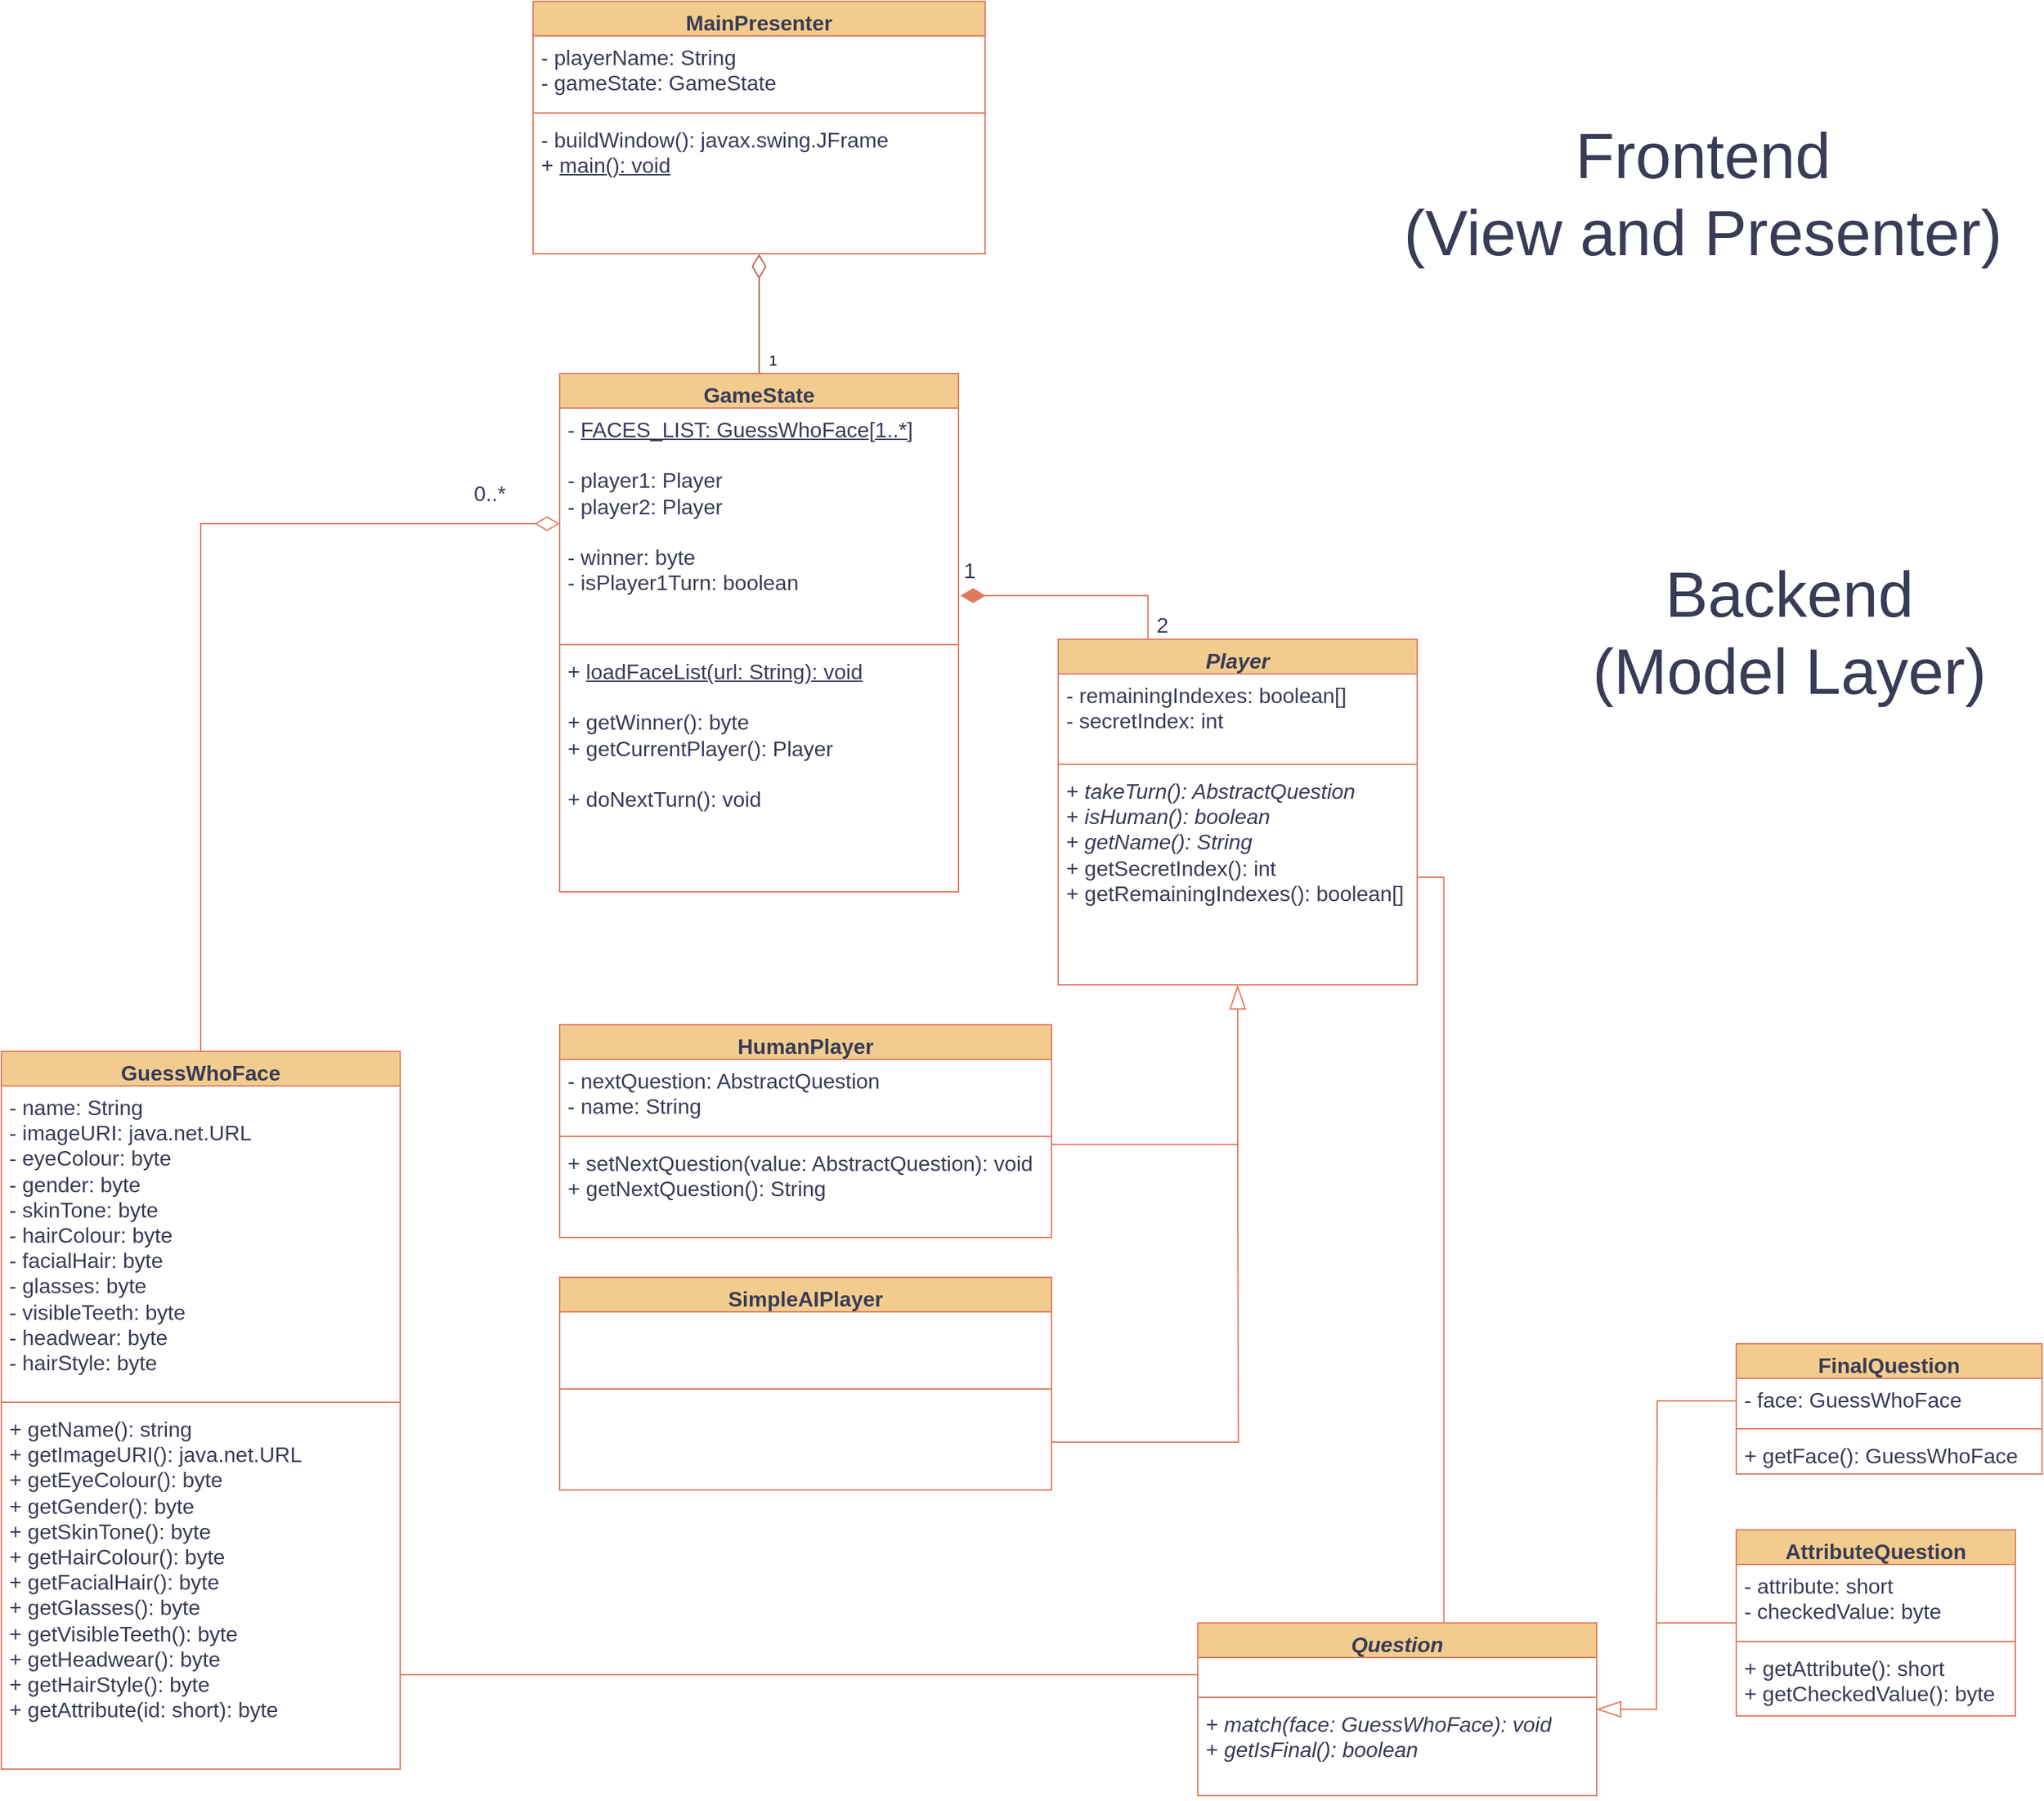 <mxfile version="22.1.11" type="github">
  <diagram id="C5RBs43oDa-KdzZeNtuy" name="Page-1">
    <mxGraphModel dx="1793" dy="933" grid="1" gridSize="10" guides="1" tooltips="1" connect="1" arrows="1" fold="1" page="1" pageScale="1" pageWidth="1600" pageHeight="1200" math="0" shadow="0">
      <root>
        <mxCell id="WIyWlLk6GJQsqaUBKTNV-0" />
        <mxCell id="WIyWlLk6GJQsqaUBKTNV-1" parent="WIyWlLk6GJQsqaUBKTNV-0" />
        <mxCell id="VDGNccXba5nJFPeWjKIG-40" style="edgeStyle=orthogonalEdgeStyle;rounded=0;orthogonalLoop=1;jettySize=auto;html=1;exitX=0.5;exitY=0;exitDx=0;exitDy=0;entryX=0;entryY=0.5;entryDx=0;entryDy=0;endArrow=diamondThin;endFill=0;endSize=16;fontSize=16;labelBackgroundColor=none;strokeColor=#E07A5F;fontColor=default;" parent="WIyWlLk6GJQsqaUBKTNV-1" source="VDGNccXba5nJFPeWjKIG-4" target="VDGNccXba5nJFPeWjKIG-21" edge="1">
          <mxGeometry relative="1" as="geometry" />
        </mxCell>
        <mxCell id="VDGNccXba5nJFPeWjKIG-41" value="0..*" style="edgeLabel;html=1;align=center;verticalAlign=middle;resizable=0;points=[];fontSize=16;labelBackgroundColor=none;fontColor=#393C56;" parent="VDGNccXba5nJFPeWjKIG-40" vertex="1" connectable="0">
          <mxGeometry x="0.841" y="-5" relative="1" as="geometry">
            <mxPoint y="-28" as="offset" />
          </mxGeometry>
        </mxCell>
        <mxCell id="VDGNccXba5nJFPeWjKIG-4" value="GuessWhoFace" style="swimlane;fontStyle=1;align=center;verticalAlign=top;childLayout=stackLayout;horizontal=1;startSize=26;horizontalStack=0;resizeParent=1;resizeParentMax=0;resizeLast=0;collapsible=1;marginBottom=0;whiteSpace=wrap;html=1;fontSize=16;labelBackgroundColor=none;fillColor=#F2CC8F;strokeColor=#E07A5F;fontColor=#393C56;" parent="WIyWlLk6GJQsqaUBKTNV-1" vertex="1">
          <mxGeometry x="50" y="1760" width="300" height="540" as="geometry" />
        </mxCell>
        <mxCell id="VDGNccXba5nJFPeWjKIG-5" value="&lt;div style=&quot;font-size: 16px;&quot;&gt;- name: String&lt;/div&gt;&lt;div style=&quot;font-size: 16px;&quot;&gt;- imageURI: java.net.URL&lt;br style=&quot;font-size: 16px;&quot;&gt;&lt;/div&gt;&lt;div style=&quot;font-size: 16px;&quot;&gt;- eyeColour: byte&lt;/div&gt;&lt;div style=&quot;font-size: 16px;&quot;&gt;- gender: byte&lt;br style=&quot;font-size: 16px;&quot;&gt;&lt;/div&gt;&lt;div style=&quot;font-size: 16px;&quot;&gt;- skinTone: byte&lt;/div&gt;&lt;div style=&quot;font-size: 16px;&quot;&gt;- hairColour: byte&lt;/div&gt;&lt;div style=&quot;font-size: 16px;&quot;&gt;- facialHair: byte&lt;/div&gt;&lt;div style=&quot;font-size: 16px;&quot;&gt;- glasses: byte&lt;/div&gt;&lt;div style=&quot;font-size: 16px;&quot;&gt;- visibleTeeth: byte&lt;/div&gt;&lt;div style=&quot;font-size: 16px;&quot;&gt;- headwear: byte&lt;br style=&quot;font-size: 16px;&quot;&gt;- hairStyle: byte&lt;br style=&quot;font-size: 16px;&quot;&gt;&lt;/div&gt;" style="text;strokeColor=none;fillColor=none;align=left;verticalAlign=top;spacingLeft=4;spacingRight=4;overflow=hidden;rotatable=0;points=[[0,0.5],[1,0.5]];portConstraint=eastwest;whiteSpace=wrap;html=1;fontSize=16;labelBackgroundColor=none;fontColor=#393C56;" parent="VDGNccXba5nJFPeWjKIG-4" vertex="1">
          <mxGeometry y="26" width="300" height="234" as="geometry" />
        </mxCell>
        <mxCell id="VDGNccXba5nJFPeWjKIG-6" value="" style="line;strokeWidth=1;fillColor=none;align=left;verticalAlign=middle;spacingTop=-1;spacingLeft=3;spacingRight=3;rotatable=0;labelPosition=right;points=[];portConstraint=eastwest;strokeColor=#E07A5F;fontSize=16;labelBackgroundColor=none;fontColor=#393C56;" parent="VDGNccXba5nJFPeWjKIG-4" vertex="1">
          <mxGeometry y="260" width="300" height="8" as="geometry" />
        </mxCell>
        <mxCell id="VDGNccXba5nJFPeWjKIG-7" value="+ getName(): string&lt;br&gt;+ getImageURI(): java.net.URL&lt;br&gt;+ getEyeColour(): byte&lt;br style=&quot;font-size: 16px;&quot;&gt;+ getGender(): byte&lt;br style=&quot;font-size: 16px;&quot;&gt;&lt;div style=&quot;font-size: 16px;&quot;&gt;+ getSkinTone(): byte&lt;/div&gt;&lt;div style=&quot;font-size: 16px;&quot;&gt;+ getHairColour(): byte&lt;/div&gt;&lt;div style=&quot;font-size: 16px;&quot;&gt;+ getFacialHair(): byte&lt;/div&gt;&lt;div style=&quot;font-size: 16px;&quot;&gt;+ getGlasses(): byte&lt;/div&gt;&lt;div style=&quot;font-size: 16px;&quot;&gt;+ getVisibleTeeth(): byte&lt;/div&gt;&lt;div style=&quot;font-size: 16px;&quot;&gt;+ getHeadwear(): byte&lt;/div&gt;&lt;div style=&quot;font-size: 16px;&quot;&gt;+ getHairStyle(): byte&lt;/div&gt;&lt;div style=&quot;font-size: 16px;&quot;&gt;+ getAttribute(id: short): byte&lt;br style=&quot;font-size: 16px;&quot;&gt;&lt;/div&gt;" style="text;strokeColor=none;fillColor=none;align=left;verticalAlign=top;spacingLeft=4;spacingRight=4;overflow=hidden;rotatable=0;points=[[0,0.5],[1,0.5]];portConstraint=eastwest;whiteSpace=wrap;html=1;fontSize=16;labelBackgroundColor=none;fontColor=#393C56;" parent="VDGNccXba5nJFPeWjKIG-4" vertex="1">
          <mxGeometry y="268" width="300" height="272" as="geometry" />
        </mxCell>
        <mxCell id="VDGNccXba5nJFPeWjKIG-8" value="&lt;i style=&quot;font-size: 16px;&quot;&gt;Player&lt;/i&gt;" style="swimlane;fontStyle=1;align=center;verticalAlign=top;childLayout=stackLayout;horizontal=1;startSize=26;horizontalStack=0;resizeParent=1;resizeParentMax=0;resizeLast=0;collapsible=1;marginBottom=0;whiteSpace=wrap;html=1;fontSize=16;labelBackgroundColor=none;fillColor=#F2CC8F;strokeColor=#E07A5F;fontColor=#393C56;" parent="WIyWlLk6GJQsqaUBKTNV-1" vertex="1">
          <mxGeometry x="845" y="1450" width="270" height="260" as="geometry" />
        </mxCell>
        <mxCell id="VDGNccXba5nJFPeWjKIG-9" value="&lt;div style=&quot;font-size: 16px;&quot;&gt;- remainingIndexes: boolean[]&lt;/div&gt;&lt;div style=&quot;font-size: 16px;&quot;&gt;- secretIndex: int&lt;br style=&quot;font-size: 16px;&quot;&gt;&lt;/div&gt;" style="text;strokeColor=none;fillColor=none;align=left;verticalAlign=top;spacingLeft=4;spacingRight=4;overflow=hidden;rotatable=0;points=[[0,0.5],[1,0.5]];portConstraint=eastwest;whiteSpace=wrap;html=1;fontSize=16;labelBackgroundColor=none;fontColor=#393C56;" parent="VDGNccXba5nJFPeWjKIG-8" vertex="1">
          <mxGeometry y="26" width="270" height="64" as="geometry" />
        </mxCell>
        <mxCell id="VDGNccXba5nJFPeWjKIG-10" value="" style="line;strokeWidth=1;fillColor=none;align=left;verticalAlign=middle;spacingTop=-1;spacingLeft=3;spacingRight=3;rotatable=0;labelPosition=right;points=[];portConstraint=eastwest;strokeColor=#E07A5F;fontSize=16;labelBackgroundColor=none;fontColor=#393C56;" parent="VDGNccXba5nJFPeWjKIG-8" vertex="1">
          <mxGeometry y="90" width="270" height="8" as="geometry" />
        </mxCell>
        <mxCell id="VDGNccXba5nJFPeWjKIG-11" value="&lt;div style=&quot;font-size: 16px;&quot;&gt;+ &lt;i style=&quot;font-size: 16px;&quot;&gt;takeTurn(): AbstractQuestion&lt;br style=&quot;font-size: 16px;&quot;&gt;&lt;/i&gt;&lt;/div&gt;&lt;div style=&quot;font-size: 16px;&quot;&gt;+ &lt;i style=&quot;font-size: 16px;&quot;&gt;isHuman(): boolean&lt;/i&gt;&lt;br style=&quot;font-size: 16px;&quot;&gt;&lt;/div&gt;&lt;div style=&quot;font-size: 16px;&quot;&gt;&lt;span style=&quot;font-size: 16px;&quot;&gt;+ &lt;i&gt;getName(): String&lt;/i&gt;&lt;/span&gt;&lt;/div&gt;&lt;div style=&quot;font-size: 16px;&quot;&gt;+ getSecretIndex(): int&lt;br style=&quot;font-size: 16px;&quot;&gt;&lt;/div&gt;&lt;div style=&quot;font-size: 16px;&quot;&gt;+ getRemainingIndexes(): boolean[]&lt;/div&gt;" style="text;strokeColor=none;fillColor=none;align=left;verticalAlign=top;spacingLeft=4;spacingRight=4;overflow=hidden;rotatable=0;points=[[0,0.5],[1,0.5]];portConstraint=eastwest;whiteSpace=wrap;html=1;fontSize=16;labelBackgroundColor=none;fontColor=#393C56;" parent="VDGNccXba5nJFPeWjKIG-8" vertex="1">
          <mxGeometry y="98" width="270" height="162" as="geometry" />
        </mxCell>
        <mxCell id="VDGNccXba5nJFPeWjKIG-20" value="GameState" style="swimlane;fontStyle=1;align=center;verticalAlign=top;childLayout=stackLayout;horizontal=1;startSize=26;horizontalStack=0;resizeParent=1;resizeParentMax=0;resizeLast=0;collapsible=1;marginBottom=0;whiteSpace=wrap;html=1;fontSize=16;labelBackgroundColor=none;fillColor=#F2CC8F;strokeColor=#E07A5F;fontColor=#393C56;" parent="WIyWlLk6GJQsqaUBKTNV-1" vertex="1">
          <mxGeometry x="470" y="1250" width="300" height="390" as="geometry" />
        </mxCell>
        <mxCell id="VDGNccXba5nJFPeWjKIG-21" value="&lt;div style=&quot;font-size: 16px;&quot;&gt;&lt;span style=&quot;font-size: 16px;&quot;&gt;- &lt;/span&gt;&lt;u style=&quot;font-size: 16px;&quot;&gt;FACES_LIST: GuessWhoFace[1..*]&lt;/u&gt;&lt;br style=&quot;font-size: 16px;&quot;&gt;&lt;/div&gt;&lt;div style=&quot;font-size: 16px;&quot;&gt;&lt;br style=&quot;font-size: 16px;&quot;&gt;- player1: Player&lt;/div&gt;&lt;div style=&quot;font-size: 16px;&quot;&gt;- player2: Player&lt;/div&gt;&lt;div style=&quot;font-size: 16px;&quot;&gt;&lt;br style=&quot;font-size: 16px;&quot;&gt;&lt;/div&gt;&lt;div style=&quot;font-size: 16px;&quot;&gt;- winner: byte&lt;/div&gt;&lt;div style=&quot;font-size: 16px;&quot;&gt;- isPlayer1Turn: boolean&lt;br style=&quot;font-size: 16px;&quot;&gt;&lt;/div&gt;&lt;div style=&quot;font-size: 16px;&quot;&gt;&lt;br style=&quot;font-size: 16px;&quot;&gt;&lt;/div&gt;" style="text;strokeColor=none;fillColor=none;align=left;verticalAlign=top;spacingLeft=4;spacingRight=4;overflow=hidden;rotatable=0;points=[[0,0.5],[1,0.5]];portConstraint=eastwest;whiteSpace=wrap;html=1;fontSize=16;labelBackgroundColor=none;fontColor=#393C56;" parent="VDGNccXba5nJFPeWjKIG-20" vertex="1">
          <mxGeometry y="26" width="300" height="174" as="geometry" />
        </mxCell>
        <mxCell id="VDGNccXba5nJFPeWjKIG-22" value="" style="line;strokeWidth=1;fillColor=none;align=left;verticalAlign=middle;spacingTop=-1;spacingLeft=3;spacingRight=3;rotatable=0;labelPosition=right;points=[];portConstraint=eastwest;strokeColor=#E07A5F;fontSize=16;labelBackgroundColor=none;fontColor=#393C56;" parent="VDGNccXba5nJFPeWjKIG-20" vertex="1">
          <mxGeometry y="200" width="300" height="8" as="geometry" />
        </mxCell>
        <mxCell id="VDGNccXba5nJFPeWjKIG-23" value="&lt;div style=&quot;font-size: 16px;&quot;&gt;+ &lt;u&gt;loadFaceList(url: String): void&lt;/u&gt;&lt;/div&gt;&lt;div style=&quot;font-size: 16px;&quot;&gt;&lt;br&gt;&lt;/div&gt;&lt;div style=&quot;font-size: 16px;&quot;&gt;+ getWinner(): byte&lt;br style=&quot;font-size: 16px;&quot;&gt;&lt;/div&gt;&lt;div style=&quot;font-size: 16px;&quot;&gt;+ getCurrentPlayer(): Player&lt;/div&gt;&lt;div style=&quot;font-size: 16px;&quot;&gt;&lt;br&gt;&lt;/div&gt;&lt;div style=&quot;font-size: 16px;&quot;&gt;+ doNextTurn(): void&lt;/div&gt;" style="text;strokeColor=none;fillColor=none;align=left;verticalAlign=top;spacingLeft=4;spacingRight=4;overflow=hidden;rotatable=0;points=[[0,0.5],[1,0.5]];portConstraint=eastwest;whiteSpace=wrap;html=1;fontSize=16;labelBackgroundColor=none;fontColor=#393C56;" parent="VDGNccXba5nJFPeWjKIG-20" vertex="1">
          <mxGeometry y="208" width="300" height="182" as="geometry" />
        </mxCell>
        <mxCell id="VDGNccXba5nJFPeWjKIG-26" style="edgeStyle=orthogonalEdgeStyle;rounded=0;orthogonalLoop=1;jettySize=auto;html=1;exitX=0.25;exitY=0;exitDx=0;exitDy=0;entryX=1.005;entryY=0.811;entryDx=0;entryDy=0;entryPerimeter=0;endArrow=diamondThin;endFill=1;endSize=16;fontSize=16;labelBackgroundColor=none;strokeColor=#E07A5F;fontColor=default;" parent="WIyWlLk6GJQsqaUBKTNV-1" source="VDGNccXba5nJFPeWjKIG-8" target="VDGNccXba5nJFPeWjKIG-21" edge="1">
          <mxGeometry relative="1" as="geometry" />
        </mxCell>
        <mxCell id="VDGNccXba5nJFPeWjKIG-29" value="2" style="edgeLabel;html=1;align=center;verticalAlign=middle;resizable=0;points=[];fontSize=16;labelBackgroundColor=none;fontColor=#393C56;" parent="VDGNccXba5nJFPeWjKIG-26" vertex="1" connectable="0">
          <mxGeometry x="-0.898" relative="1" as="geometry">
            <mxPoint x="10" y="-2" as="offset" />
          </mxGeometry>
        </mxCell>
        <mxCell id="VDGNccXba5nJFPeWjKIG-30" value="1" style="edgeLabel;html=1;align=center;verticalAlign=middle;resizable=0;points=[];fontSize=16;labelBackgroundColor=none;fontColor=#393C56;" parent="VDGNccXba5nJFPeWjKIG-26" vertex="1" connectable="0">
          <mxGeometry x="0.685" relative="1" as="geometry">
            <mxPoint x="-21" y="-19" as="offset" />
          </mxGeometry>
        </mxCell>
        <mxCell id="gHJoVWR5GQ0I11jGbw9j-1" value="FinalQuestion" style="swimlane;fontStyle=1;align=center;verticalAlign=top;childLayout=stackLayout;horizontal=1;startSize=26;horizontalStack=0;resizeParent=1;resizeParentMax=0;resizeLast=0;collapsible=1;marginBottom=0;whiteSpace=wrap;html=1;fontSize=16;labelBackgroundColor=none;fillColor=#F2CC8F;strokeColor=#E07A5F;fontColor=#393C56;" parent="WIyWlLk6GJQsqaUBKTNV-1" vertex="1">
          <mxGeometry x="1355" y="1980" width="230" height="98" as="geometry" />
        </mxCell>
        <mxCell id="TqS85Ye_2QQ5a4Mt3u80-26" style="edgeStyle=orthogonalEdgeStyle;rounded=0;orthogonalLoop=1;jettySize=auto;html=1;exitX=0;exitY=0.5;exitDx=0;exitDy=0;strokeColor=#E07A5F;fontSize=12;fontColor=#393C56;startSize=8;endSize=8;fillColor=#F2CC8F;endArrow=none;endFill=0;" parent="gHJoVWR5GQ0I11jGbw9j-1" source="gHJoVWR5GQ0I11jGbw9j-2" edge="1">
          <mxGeometry relative="1" as="geometry">
            <mxPoint x="-60" y="210" as="targetPoint" />
          </mxGeometry>
        </mxCell>
        <mxCell id="gHJoVWR5GQ0I11jGbw9j-2" value="- face: GuessWhoFace" style="text;strokeColor=none;fillColor=none;align=left;verticalAlign=top;spacingLeft=4;spacingRight=4;overflow=hidden;rotatable=0;points=[[0,0.5],[1,0.5]];portConstraint=eastwest;whiteSpace=wrap;html=1;fontSize=16;labelBackgroundColor=none;fontColor=#393C56;" parent="gHJoVWR5GQ0I11jGbw9j-1" vertex="1">
          <mxGeometry y="26" width="230" height="34" as="geometry" />
        </mxCell>
        <mxCell id="gHJoVWR5GQ0I11jGbw9j-3" value="" style="line;strokeWidth=1;fillColor=none;align=left;verticalAlign=middle;spacingTop=-1;spacingLeft=3;spacingRight=3;rotatable=0;labelPosition=right;points=[];portConstraint=eastwest;strokeColor=#E07A5F;fontSize=16;labelBackgroundColor=none;fontColor=#393C56;" parent="gHJoVWR5GQ0I11jGbw9j-1" vertex="1">
          <mxGeometry y="60" width="230" height="8" as="geometry" />
        </mxCell>
        <mxCell id="gHJoVWR5GQ0I11jGbw9j-4" value="+ getFace(): GuessWhoFace" style="text;strokeColor=none;fillColor=none;align=left;verticalAlign=top;spacingLeft=4;spacingRight=4;overflow=hidden;rotatable=0;points=[[0,0.5],[1,0.5]];portConstraint=eastwest;whiteSpace=wrap;html=1;fontSize=16;labelBackgroundColor=none;fontColor=#393C56;" parent="gHJoVWR5GQ0I11jGbw9j-1" vertex="1">
          <mxGeometry y="68" width="230" height="30" as="geometry" />
        </mxCell>
        <mxCell id="TqS85Ye_2QQ5a4Mt3u80-25" style="edgeStyle=orthogonalEdgeStyle;rounded=0;orthogonalLoop=1;jettySize=auto;html=1;exitX=0;exitY=0.5;exitDx=0;exitDy=0;entryX=1;entryY=0.5;entryDx=0;entryDy=0;strokeColor=#E07A5F;fontSize=12;fontColor=#393C56;startSize=8;endSize=16;fillColor=#F2CC8F;endArrow=blockThin;endFill=0;" parent="WIyWlLk6GJQsqaUBKTNV-1" source="gHJoVWR5GQ0I11jGbw9j-10" target="TqS85Ye_2QQ5a4Mt3u80-20" edge="1">
          <mxGeometry relative="1" as="geometry">
            <Array as="points">
              <mxPoint x="1295" y="2190" />
              <mxPoint x="1295" y="2255" />
            </Array>
          </mxGeometry>
        </mxCell>
        <mxCell id="gHJoVWR5GQ0I11jGbw9j-10" value="AttributeQuestion" style="swimlane;fontStyle=1;align=center;verticalAlign=top;childLayout=stackLayout;horizontal=1;startSize=26;horizontalStack=0;resizeParent=1;resizeParentMax=0;resizeLast=0;collapsible=1;marginBottom=0;whiteSpace=wrap;html=1;fontSize=16;labelBackgroundColor=none;fillColor=#F2CC8F;strokeColor=#E07A5F;fontColor=#393C56;" parent="WIyWlLk6GJQsqaUBKTNV-1" vertex="1">
          <mxGeometry x="1355" y="2120" width="210" height="140" as="geometry">
            <mxRectangle x="1070" y="1870" width="180" height="30" as="alternateBounds" />
          </mxGeometry>
        </mxCell>
        <mxCell id="gHJoVWR5GQ0I11jGbw9j-11" value="&lt;div style=&quot;font-size: 16px;&quot;&gt;- attribute: short&lt;/div&gt;&lt;div style=&quot;font-size: 16px;&quot;&gt;- checkedValue: byte&lt;br style=&quot;font-size: 16px;&quot;&gt;&lt;/div&gt;" style="text;strokeColor=none;fillColor=none;align=left;verticalAlign=top;spacingLeft=4;spacingRight=4;overflow=hidden;rotatable=0;points=[[0,0.5],[1,0.5]];portConstraint=eastwest;whiteSpace=wrap;html=1;fontSize=16;labelBackgroundColor=none;fontColor=#393C56;" parent="gHJoVWR5GQ0I11jGbw9j-10" vertex="1">
          <mxGeometry y="26" width="210" height="54" as="geometry" />
        </mxCell>
        <mxCell id="gHJoVWR5GQ0I11jGbw9j-12" value="" style="line;strokeWidth=1;fillColor=none;align=left;verticalAlign=middle;spacingTop=-1;spacingLeft=3;spacingRight=3;rotatable=0;labelPosition=right;points=[];portConstraint=eastwest;strokeColor=#E07A5F;fontSize=16;labelBackgroundColor=none;fontColor=#393C56;" parent="gHJoVWR5GQ0I11jGbw9j-10" vertex="1">
          <mxGeometry y="80" width="210" height="8" as="geometry" />
        </mxCell>
        <mxCell id="gHJoVWR5GQ0I11jGbw9j-13" value="&lt;div style=&quot;font-size: 16px;&quot;&gt;+ getAttribute(): short&lt;/div&gt;&lt;div style=&quot;font-size: 16px;&quot;&gt;+ getCheckedValue(): byte&lt;br style=&quot;font-size: 16px;&quot;&gt;&lt;/div&gt;" style="text;strokeColor=none;fillColor=none;align=left;verticalAlign=top;spacingLeft=4;spacingRight=4;overflow=hidden;rotatable=0;points=[[0,0.5],[1,0.5]];portConstraint=eastwest;whiteSpace=wrap;html=1;fontSize=16;labelBackgroundColor=none;fontColor=#393C56;" parent="gHJoVWR5GQ0I11jGbw9j-10" vertex="1">
          <mxGeometry y="88" width="210" height="52" as="geometry" />
        </mxCell>
        <mxCell id="TqS85Ye_2QQ5a4Mt3u80-20" value="&lt;i&gt;Question&lt;/i&gt;" style="swimlane;fontStyle=1;align=center;verticalAlign=top;childLayout=stackLayout;horizontal=1;startSize=26;horizontalStack=0;resizeParent=1;resizeParentMax=0;resizeLast=0;collapsible=1;marginBottom=0;whiteSpace=wrap;html=1;strokeColor=#E07A5F;fontSize=16;fontColor=#393C56;fillColor=#F2CC8F;" parent="WIyWlLk6GJQsqaUBKTNV-1" vertex="1">
          <mxGeometry x="950" y="2190" width="300" height="130" as="geometry">
            <mxRectangle x="665" y="1880" width="170" height="30" as="alternateBounds" />
          </mxGeometry>
        </mxCell>
        <mxCell id="TqS85Ye_2QQ5a4Mt3u80-21" value="&lt;br&gt;" style="text;strokeColor=none;fillColor=none;align=left;verticalAlign=top;spacingLeft=4;spacingRight=4;overflow=hidden;rotatable=0;points=[[0,0.5],[1,0.5]];portConstraint=eastwest;whiteSpace=wrap;html=1;fontSize=16;fontColor=#393C56;" parent="TqS85Ye_2QQ5a4Mt3u80-20" vertex="1">
          <mxGeometry y="26" width="300" height="26" as="geometry" />
        </mxCell>
        <mxCell id="TqS85Ye_2QQ5a4Mt3u80-22" value="" style="line;strokeWidth=1;fillColor=none;align=left;verticalAlign=middle;spacingTop=-1;spacingLeft=3;spacingRight=3;rotatable=0;labelPosition=right;points=[];portConstraint=eastwest;strokeColor=inherit;fontSize=16;fontColor=#393C56;" parent="TqS85Ye_2QQ5a4Mt3u80-20" vertex="1">
          <mxGeometry y="52" width="300" height="8" as="geometry" />
        </mxCell>
        <mxCell id="TqS85Ye_2QQ5a4Mt3u80-23" value="+ &lt;i&gt;match(face: GuessWhoFace): void&lt;/i&gt;&lt;br&gt;+ &lt;i&gt;getIsFinal(): boolean&lt;/i&gt;" style="text;strokeColor=none;fillColor=none;align=left;verticalAlign=top;spacingLeft=4;spacingRight=4;overflow=hidden;rotatable=0;points=[[0,0.5],[1,0.5]];portConstraint=eastwest;whiteSpace=wrap;html=1;fontSize=16;fontColor=#393C56;" parent="TqS85Ye_2QQ5a4Mt3u80-20" vertex="1">
          <mxGeometry y="60" width="300" height="70" as="geometry" />
        </mxCell>
        <mxCell id="TqS85Ye_2QQ5a4Mt3u80-28" style="edgeStyle=orthogonalEdgeStyle;rounded=0;orthogonalLoop=1;jettySize=auto;html=1;exitX=0;exitY=0.5;exitDx=0;exitDy=0;entryX=1;entryY=0.739;entryDx=0;entryDy=0;entryPerimeter=0;strokeColor=#E07A5F;fontSize=12;fontColor=#393C56;startSize=8;endSize=8;fillColor=#F2CC8F;endArrow=none;endFill=0;" parent="WIyWlLk6GJQsqaUBKTNV-1" source="TqS85Ye_2QQ5a4Mt3u80-21" target="VDGNccXba5nJFPeWjKIG-7" edge="1">
          <mxGeometry relative="1" as="geometry">
            <Array as="points" />
          </mxGeometry>
        </mxCell>
        <mxCell id="TqS85Ye_2QQ5a4Mt3u80-29" value="MainPresenter" style="swimlane;fontStyle=1;align=center;verticalAlign=top;childLayout=stackLayout;horizontal=1;startSize=26;horizontalStack=0;resizeParent=1;resizeParentMax=0;resizeLast=0;collapsible=1;marginBottom=0;whiteSpace=wrap;html=1;strokeColor=#E07A5F;fontSize=16;fontColor=#393C56;fillColor=#F2CC8F;" parent="WIyWlLk6GJQsqaUBKTNV-1" vertex="1">
          <mxGeometry x="450" y="970" width="340" height="190" as="geometry" />
        </mxCell>
        <mxCell id="TqS85Ye_2QQ5a4Mt3u80-30" value="- playerName: String&lt;br&gt;- gameState: GameState" style="text;strokeColor=none;fillColor=none;align=left;verticalAlign=top;spacingLeft=4;spacingRight=4;overflow=hidden;rotatable=0;points=[[0,0.5],[1,0.5]];portConstraint=eastwest;whiteSpace=wrap;html=1;fontSize=16;fontColor=#393C56;" parent="TqS85Ye_2QQ5a4Mt3u80-29" vertex="1">
          <mxGeometry y="26" width="340" height="54" as="geometry" />
        </mxCell>
        <mxCell id="TqS85Ye_2QQ5a4Mt3u80-31" value="" style="line;strokeWidth=1;fillColor=none;align=left;verticalAlign=middle;spacingTop=-1;spacingLeft=3;spacingRight=3;rotatable=0;labelPosition=right;points=[];portConstraint=eastwest;strokeColor=inherit;fontSize=16;fontColor=#393C56;" parent="TqS85Ye_2QQ5a4Mt3u80-29" vertex="1">
          <mxGeometry y="80" width="340" height="8" as="geometry" />
        </mxCell>
        <mxCell id="TqS85Ye_2QQ5a4Mt3u80-32" value="- buildWindow(): javax.swing.JFrame&lt;br&gt;+ &lt;u&gt;main(): void&lt;/u&gt;" style="text;strokeColor=none;fillColor=none;align=left;verticalAlign=top;spacingLeft=4;spacingRight=4;overflow=hidden;rotatable=0;points=[[0,0.5],[1,0.5]];portConstraint=eastwest;whiteSpace=wrap;html=1;fontSize=16;fontColor=#393C56;" parent="TqS85Ye_2QQ5a4Mt3u80-29" vertex="1">
          <mxGeometry y="88" width="340" height="102" as="geometry" />
        </mxCell>
        <mxCell id="TqS85Ye_2QQ5a4Mt3u80-34" value="HumanPlayer" style="swimlane;fontStyle=1;align=center;verticalAlign=top;childLayout=stackLayout;horizontal=1;startSize=26;horizontalStack=0;resizeParent=1;resizeParentMax=0;resizeLast=0;collapsible=1;marginBottom=0;whiteSpace=wrap;html=1;fontSize=16;labelBackgroundColor=none;fillColor=#F2CC8F;strokeColor=#E07A5F;fontColor=#393C56;" parent="WIyWlLk6GJQsqaUBKTNV-1" vertex="1">
          <mxGeometry x="470" y="1740" width="370" height="160" as="geometry" />
        </mxCell>
        <mxCell id="TqS85Ye_2QQ5a4Mt3u80-35" value="- nextQuestion: AbstractQuestion&lt;br&gt;- name: String" style="text;strokeColor=none;fillColor=none;align=left;verticalAlign=top;spacingLeft=4;spacingRight=4;overflow=hidden;rotatable=0;points=[[0,0.5],[1,0.5]];portConstraint=eastwest;whiteSpace=wrap;html=1;fontSize=16;labelBackgroundColor=none;fontColor=#393C56;" parent="TqS85Ye_2QQ5a4Mt3u80-34" vertex="1">
          <mxGeometry y="26" width="370" height="54" as="geometry" />
        </mxCell>
        <mxCell id="TqS85Ye_2QQ5a4Mt3u80-36" value="" style="line;strokeWidth=1;fillColor=none;align=left;verticalAlign=middle;spacingTop=-1;spacingLeft=3;spacingRight=3;rotatable=0;labelPosition=right;points=[];portConstraint=eastwest;strokeColor=#E07A5F;fontSize=16;labelBackgroundColor=none;fontColor=#393C56;" parent="TqS85Ye_2QQ5a4Mt3u80-34" vertex="1">
          <mxGeometry y="80" width="370" height="8" as="geometry" />
        </mxCell>
        <mxCell id="TqS85Ye_2QQ5a4Mt3u80-37" value="+ setNextQuestion(value: AbstractQuestion): void&lt;br&gt;+ getNextQuestion(): String" style="text;strokeColor=none;fillColor=none;align=left;verticalAlign=top;spacingLeft=4;spacingRight=4;overflow=hidden;rotatable=0;points=[[0,0.5],[1,0.5]];portConstraint=eastwest;whiteSpace=wrap;html=1;fontSize=16;labelBackgroundColor=none;fontColor=#393C56;" parent="TqS85Ye_2QQ5a4Mt3u80-34" vertex="1">
          <mxGeometry y="88" width="370" height="72" as="geometry" />
        </mxCell>
        <mxCell id="TqS85Ye_2QQ5a4Mt3u80-43" style="edgeStyle=orthogonalEdgeStyle;rounded=0;orthogonalLoop=1;jettySize=auto;html=1;exitX=1;exitY=0.5;exitDx=0;exitDy=0;strokeColor=#E07A5F;fontSize=12;fontColor=#393C56;startSize=8;endSize=16;fillColor=#F2CC8F;entryX=0.5;entryY=1;entryDx=0;entryDy=0;entryPerimeter=0;endArrow=blockThin;endFill=0;" parent="WIyWlLk6GJQsqaUBKTNV-1" source="TqS85Ye_2QQ5a4Mt3u80-37" target="VDGNccXba5nJFPeWjKIG-11" edge="1">
          <mxGeometry relative="1" as="geometry">
            <mxPoint x="980" y="1720" as="targetPoint" />
            <Array as="points">
              <mxPoint x="980" y="1830" />
            </Array>
          </mxGeometry>
        </mxCell>
        <mxCell id="TqS85Ye_2QQ5a4Mt3u80-45" style="edgeStyle=orthogonalEdgeStyle;rounded=0;orthogonalLoop=1;jettySize=auto;html=1;exitX=1;exitY=0.5;exitDx=0;exitDy=0;strokeColor=#E07A5F;fontSize=12;fontColor=#393C56;startSize=8;endSize=8;fillColor=#F2CC8F;endArrow=none;endFill=0;entryX=0.617;entryY=-0.005;entryDx=0;entryDy=0;entryPerimeter=0;" parent="WIyWlLk6GJQsqaUBKTNV-1" source="VDGNccXba5nJFPeWjKIG-11" target="TqS85Ye_2QQ5a4Mt3u80-20" edge="1">
          <mxGeometry relative="1" as="geometry">
            <mxPoint x="1135" y="2180" as="targetPoint" />
            <Array as="points">
              <mxPoint x="1135" y="1629" />
            </Array>
          </mxGeometry>
        </mxCell>
        <mxCell id="TqS85Ye_2QQ5a4Mt3u80-47" value="Backend&lt;br&gt;(Model Layer)" style="text;html=1;strokeColor=none;fillColor=none;align=center;verticalAlign=middle;whiteSpace=wrap;rounded=0;fontSize=48;fontColor=#393C56;" parent="WIyWlLk6GJQsqaUBKTNV-1" vertex="1">
          <mxGeometry x="1230" y="1380" width="330" height="130" as="geometry" />
        </mxCell>
        <mxCell id="TqS85Ye_2QQ5a4Mt3u80-49" value="SimpleAIPlayer" style="swimlane;fontStyle=1;align=center;verticalAlign=top;childLayout=stackLayout;horizontal=1;startSize=26;horizontalStack=0;resizeParent=1;resizeParentMax=0;resizeLast=0;collapsible=1;marginBottom=0;whiteSpace=wrap;html=1;fontSize=16;labelBackgroundColor=none;fillColor=#F2CC8F;strokeColor=#E07A5F;fontColor=#393C56;" parent="WIyWlLk6GJQsqaUBKTNV-1" vertex="1">
          <mxGeometry x="470" y="1930" width="370" height="160" as="geometry" />
        </mxCell>
        <mxCell id="TqS85Ye_2QQ5a4Mt3u80-50" value="&lt;br&gt;" style="text;strokeColor=none;fillColor=none;align=left;verticalAlign=top;spacingLeft=4;spacingRight=4;overflow=hidden;rotatable=0;points=[[0,0.5],[1,0.5]];portConstraint=eastwest;whiteSpace=wrap;html=1;fontSize=16;labelBackgroundColor=none;fontColor=#393C56;" parent="TqS85Ye_2QQ5a4Mt3u80-49" vertex="1">
          <mxGeometry y="26" width="370" height="54" as="geometry" />
        </mxCell>
        <mxCell id="TqS85Ye_2QQ5a4Mt3u80-51" value="" style="line;strokeWidth=1;fillColor=none;align=left;verticalAlign=middle;spacingTop=-1;spacingLeft=3;spacingRight=3;rotatable=0;labelPosition=right;points=[];portConstraint=eastwest;strokeColor=#E07A5F;fontSize=16;labelBackgroundColor=none;fontColor=#393C56;" parent="TqS85Ye_2QQ5a4Mt3u80-49" vertex="1">
          <mxGeometry y="80" width="370" height="8" as="geometry" />
        </mxCell>
        <mxCell id="TqS85Ye_2QQ5a4Mt3u80-53" style="edgeStyle=orthogonalEdgeStyle;rounded=0;orthogonalLoop=1;jettySize=auto;html=1;exitX=1;exitY=0.5;exitDx=0;exitDy=0;strokeColor=#E07A5F;fontSize=12;fontColor=#393C56;startSize=8;endSize=8;fillColor=#F2CC8F;endArrow=none;endFill=0;" parent="TqS85Ye_2QQ5a4Mt3u80-49" source="TqS85Ye_2QQ5a4Mt3u80-52" edge="1">
          <mxGeometry relative="1" as="geometry">
            <mxPoint x="510" y="-100" as="targetPoint" />
          </mxGeometry>
        </mxCell>
        <mxCell id="TqS85Ye_2QQ5a4Mt3u80-52" value="&lt;br&gt;" style="text;strokeColor=none;fillColor=none;align=left;verticalAlign=top;spacingLeft=4;spacingRight=4;overflow=hidden;rotatable=0;points=[[0,0.5],[1,0.5]];portConstraint=eastwest;whiteSpace=wrap;html=1;fontSize=16;labelBackgroundColor=none;fontColor=#393C56;" parent="TqS85Ye_2QQ5a4Mt3u80-49" vertex="1">
          <mxGeometry y="88" width="370" height="72" as="geometry" />
        </mxCell>
        <mxCell id="TqS85Ye_2QQ5a4Mt3u80-54" value="Frontend&lt;br&gt;(View and Presenter)" style="text;html=1;strokeColor=none;fillColor=none;align=center;verticalAlign=middle;whiteSpace=wrap;rounded=0;fontSize=48;fontColor=#393C56;" parent="WIyWlLk6GJQsqaUBKTNV-1" vertex="1">
          <mxGeometry x="1080" y="1050" width="500" height="130" as="geometry" />
        </mxCell>
        <mxCell id="NFezb4O7g_1DOGm-7_C6-0" style="edgeStyle=orthogonalEdgeStyle;rounded=0;orthogonalLoop=1;jettySize=auto;html=1;exitX=0.5;exitY=0;exitDx=0;exitDy=0;entryX=0.5;entryY=1;entryDx=0;entryDy=0;entryPerimeter=0;endArrow=diamondThin;endFill=0;strokeColor=#ba624b;endSize=16;" edge="1" parent="WIyWlLk6GJQsqaUBKTNV-1" source="VDGNccXba5nJFPeWjKIG-20" target="TqS85Ye_2QQ5a4Mt3u80-32">
          <mxGeometry relative="1" as="geometry" />
        </mxCell>
        <mxCell id="NFezb4O7g_1DOGm-7_C6-1" value="1" style="edgeLabel;html=1;align=center;verticalAlign=middle;resizable=0;points=[];" vertex="1" connectable="0" parent="NFezb4O7g_1DOGm-7_C6-0">
          <mxGeometry x="0.463" y="1" relative="1" as="geometry">
            <mxPoint x="11" y="56" as="offset" />
          </mxGeometry>
        </mxCell>
      </root>
    </mxGraphModel>
  </diagram>
</mxfile>

